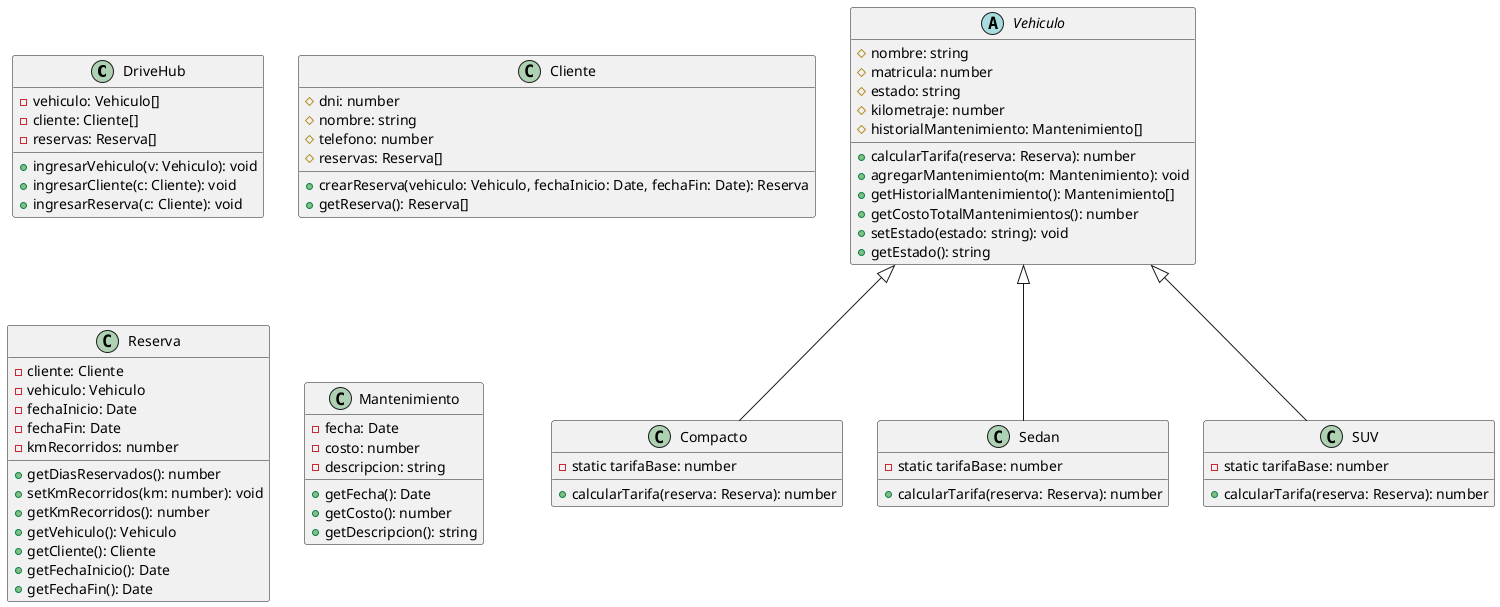 @startuml Trabajo Practico Alquiler de Autos

class DriveHub {
    - vehiculo: Vehiculo[]
    - cliente: Cliente[]
    - reservas: Reserva[]

    + ingresarVehiculo(v: Vehiculo): void
    + ingresarCliente(c: Cliente): void
    + ingresarReserva(c: Cliente): void
}

abstract class Vehiculo {
    # nombre: string
    # matricula: number
    # estado: string
    # kilometraje: number
    # historialMantenimiento: Mantenimiento[]

    + calcularTarifa(reserva: Reserva): number
    + agregarMantenimiento(m: Mantenimiento): void
    + getHistorialMantenimiento(): Mantenimiento[]
    + getCostoTotalMantenimientos(): number
    + setEstado(estado: string): void
    + getEstado(): string
}


class Compacto extends Vehiculo {
    - static tarifaBase: number
    + calcularTarifa(reserva: Reserva): number
}

class Sedan extends Vehiculo {
    - static tarifaBase: number
    + calcularTarifa(reserva: Reserva): number
}

class SUV extends Vehiculo {
    - static tarifaBase: number
    + calcularTarifa(reserva: Reserva): number
}

class Cliente {
    # dni: number
    # nombre: string
    # telefono: number
    # reservas: Reserva[]

    + crearReserva(vehiculo: Vehiculo, fechaInicio: Date, fechaFin: Date): Reserva
    + getReserva(): Reserva[]
}

class Reserva {
    - cliente: Cliente
    - vehiculo: Vehiculo
    - fechaInicio: Date
    - fechaFin: Date
    - kmRecorridos: number

    + getDiasReservados(): number
    + setKmRecorridos(km: number): void
    + getKmRecorridos(): number
    + getVehiculo(): Vehiculo
    + getCliente(): Cliente
    + getFechaInicio(): Date
    + getFechaFin(): Date
}

class Mantenimiento {
    - fecha: Date
    - costo: number
    - descripcion: string

    + getFecha(): Date
    + getCosto(): number
    + getDescripcion(): string
}

@enduml